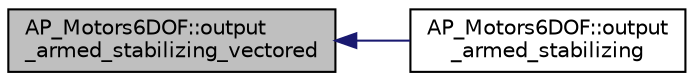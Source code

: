 digraph "AP_Motors6DOF::output_armed_stabilizing_vectored"
{
 // INTERACTIVE_SVG=YES
  edge [fontname="Helvetica",fontsize="10",labelfontname="Helvetica",labelfontsize="10"];
  node [fontname="Helvetica",fontsize="10",shape=record];
  rankdir="LR";
  Node1 [label="AP_Motors6DOF::output\l_armed_stabilizing_vectored",height=0.2,width=0.4,color="black", fillcolor="grey75", style="filled", fontcolor="black"];
  Node1 -> Node2 [dir="back",color="midnightblue",fontsize="10",style="solid",fontname="Helvetica"];
  Node2 [label="AP_Motors6DOF::output\l_armed_stabilizing",height=0.2,width=0.4,color="black", fillcolor="white", style="filled",URL="$classAP__Motors6DOF.html#a37d060ba82fe0298b7c68701df5e276d"];
}
